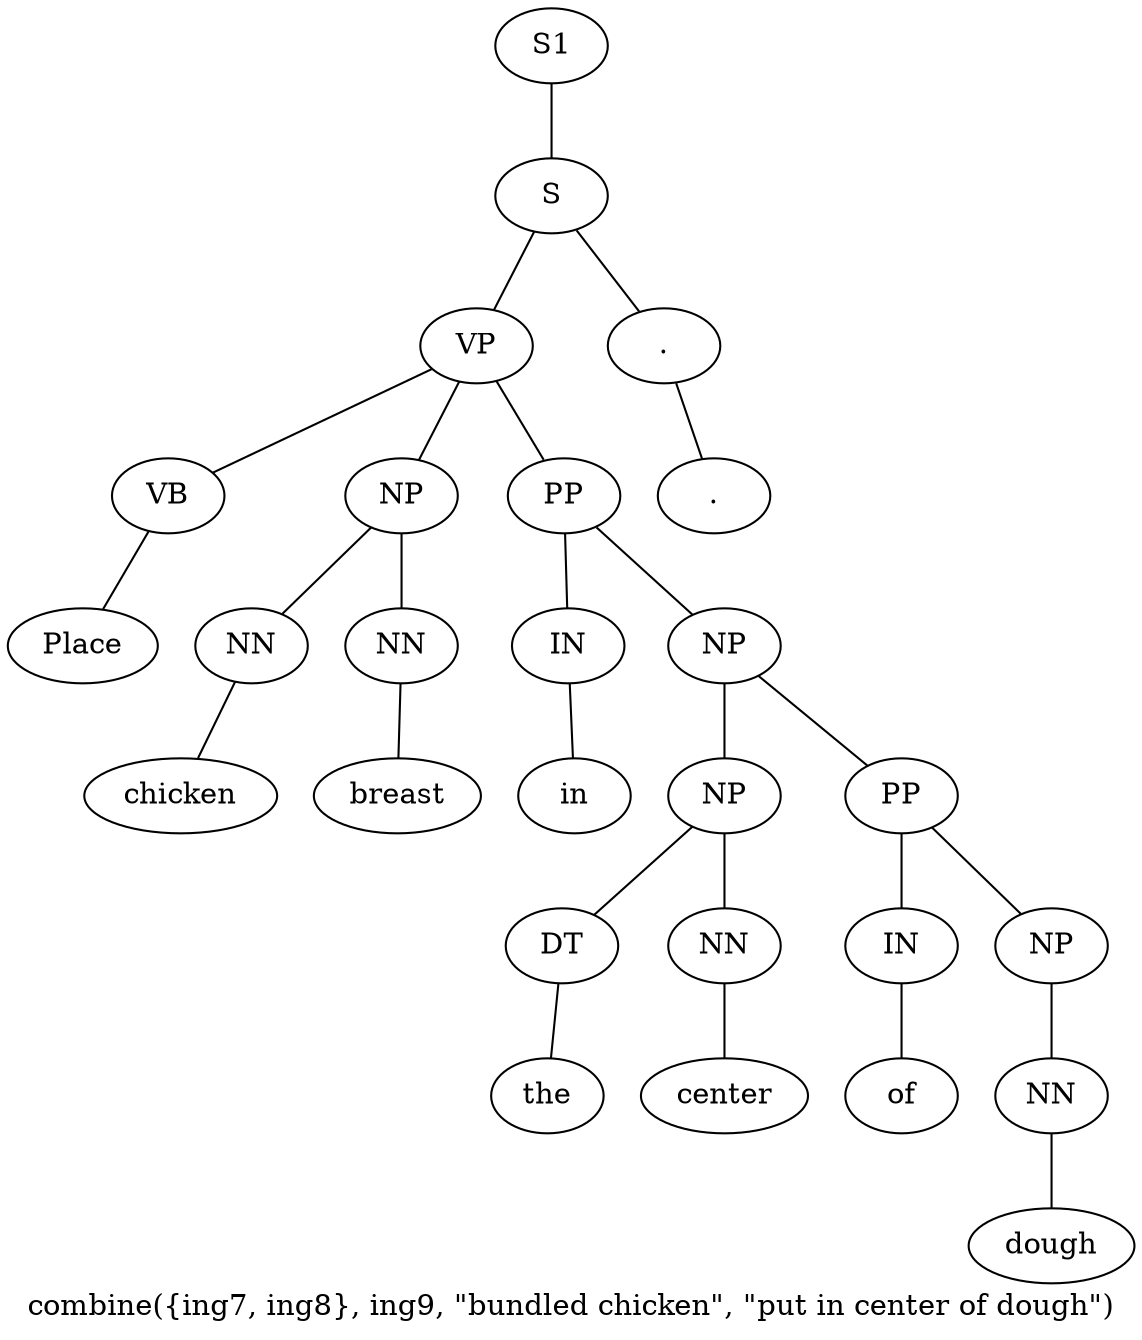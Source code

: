 graph SyntaxGraph {
	label = "combine({ing7, ing8}, ing9, \"bundled chicken\", \"put in center of dough\")";
	Node0 [label="S1"];
	Node1 [label="S"];
	Node2 [label="VP"];
	Node3 [label="VB"];
	Node4 [label="Place"];
	Node5 [label="NP"];
	Node6 [label="NN"];
	Node7 [label="chicken"];
	Node8 [label="NN"];
	Node9 [label="breast"];
	Node10 [label="PP"];
	Node11 [label="IN"];
	Node12 [label="in"];
	Node13 [label="NP"];
	Node14 [label="NP"];
	Node15 [label="DT"];
	Node16 [label="the"];
	Node17 [label="NN"];
	Node18 [label="center"];
	Node19 [label="PP"];
	Node20 [label="IN"];
	Node21 [label="of"];
	Node22 [label="NP"];
	Node23 [label="NN"];
	Node24 [label="dough"];
	Node25 [label="."];
	Node26 [label="."];

	Node0 -- Node1;
	Node1 -- Node2;
	Node1 -- Node25;
	Node2 -- Node3;
	Node2 -- Node5;
	Node2 -- Node10;
	Node3 -- Node4;
	Node5 -- Node6;
	Node5 -- Node8;
	Node6 -- Node7;
	Node8 -- Node9;
	Node10 -- Node11;
	Node10 -- Node13;
	Node11 -- Node12;
	Node13 -- Node14;
	Node13 -- Node19;
	Node14 -- Node15;
	Node14 -- Node17;
	Node15 -- Node16;
	Node17 -- Node18;
	Node19 -- Node20;
	Node19 -- Node22;
	Node20 -- Node21;
	Node22 -- Node23;
	Node23 -- Node24;
	Node25 -- Node26;
}
